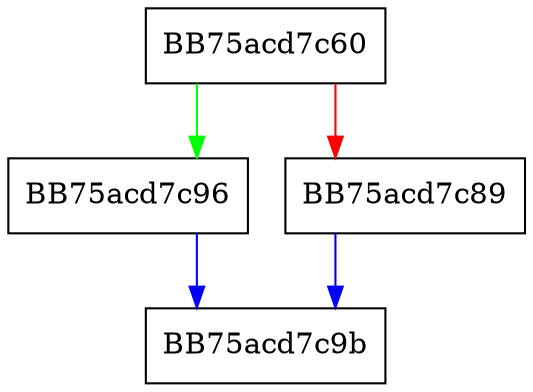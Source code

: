 digraph Scan {
  node [shape="box"];
  graph [splines=ortho];
  BB75acd7c60 -> BB75acd7c96 [color="green"];
  BB75acd7c60 -> BB75acd7c89 [color="red"];
  BB75acd7c89 -> BB75acd7c9b [color="blue"];
  BB75acd7c96 -> BB75acd7c9b [color="blue"];
}